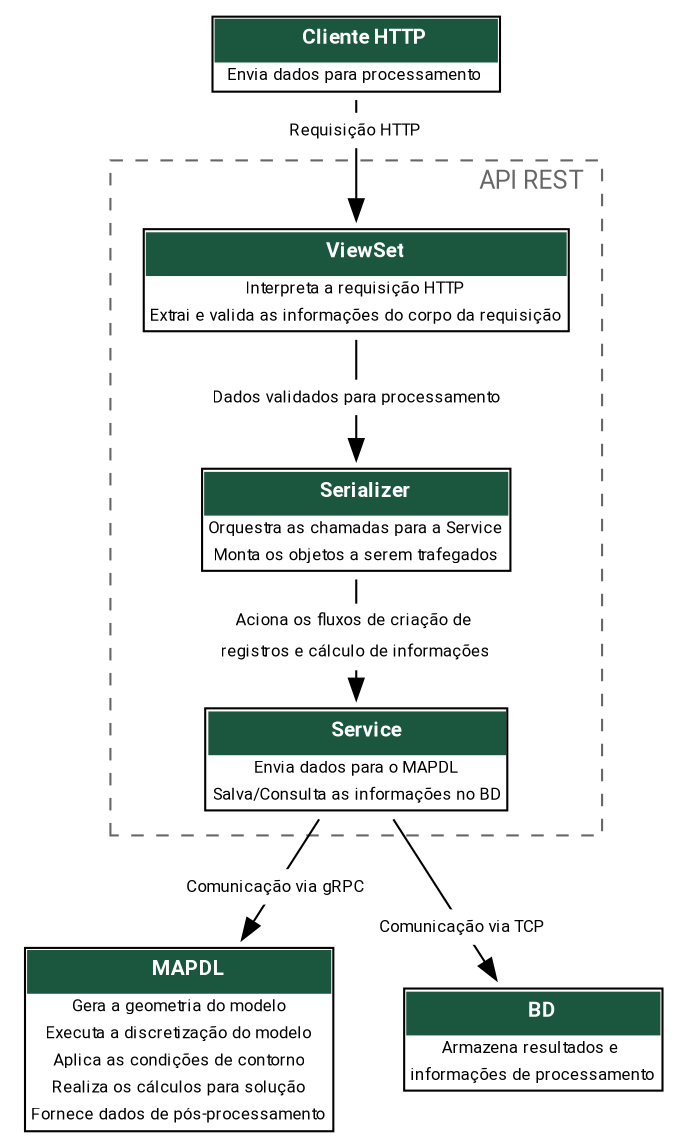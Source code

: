 digraph "API_Fluxo" {
    fontname = "Roboto"
    fontsize = 8
    rankdir = TB
    ranksep = .8
    charset = "utf-8"

    node [
        fontname = "Roboto"
        fontsize = 8
        shape = "plaintext"
    ]

    edge [
        fontname = "Roboto"
        fontsize = 10
        labelloc="c"
        labeldistance=2
    ]

    "HTTPClient" [label=< 
        <TABLE BGCOLOR="white" BORDER="1" CELLBORDER="0" CELLSPACING="0">
            <TR><TD COLSPAN="2" CELLPADDING="5" ALIGN="CENTER" BGCOLOR="#1b563f">
                <FONT FACE="Roboto" COLOR="white" POINT-SIZE="10"><B>Cliente HTTP</B></FONT>
            </TD></TR>
            <TR><TD ALIGN="CENTER"> Envia dados para processamento</TD></TR>
        </TABLE>
    >]

    subgraph cluster_constructal_automate_boundary {
        label="API REST";
		labeljust="r";
        fontname="Roboto";
        fontsize=12;
        style=dashed;
        color="#666666"; // Cor do contorno
        fontcolor="#666666"; // Cor do título

        "ViewSet" [label=< 
            <TABLE BGCOLOR="white" BORDER="1" CELLBORDER="0" CELLSPACING="0">
                <TR><TD COLSPAN="2" CELLPADDING="5" ALIGN="CENTER" BGCOLOR="#1b563f">
                    <FONT FACE="Roboto" COLOR="white" POINT-SIZE="10"><B>ViewSet</B></FONT>
                </TD></TR>
                <TR><TD ALIGN="CENTER">Interpreta a requisição HTTP</TD></TR>
                <TR><TD ALIGN="CENTER">Extrai e valida as informações do corpo da requisição</TD></TR>
            </TABLE>
        >]

        "Serializer" [label=< 
            <TABLE BGCOLOR="white" BORDER="1" CELLBORDER="0" CELLSPACING="0">
                <TR><TD COLSPAN="2" CELLPADDING="5" ALIGN="CENTER" BGCOLOR="#1b563f">
                    <FONT FACE="Roboto" COLOR="white" POINT-SIZE="10"><B>Serializer</B></FONT>
                </TD></TR>
                <TR><TD ALIGN="CENTER">Orquestra as chamadas para a Service</TD></TR>
                <TR><TD ALIGN="CENTER">Monta os objetos a serem trafegados</TD></TR>
            </TABLE>
        >]

        "Service" [label=< 
            <TABLE BGCOLOR="white" BORDER="1" CELLBORDER="0" CELLSPACING="0">
                <TR><TD COLSPAN="2" CELLPADDING="5" ALIGN="CENTER" BGCOLOR="#1b563f">
                    <FONT FACE="Roboto" COLOR="white" POINT-SIZE="10"><B>Service</B></FONT>
                </TD></TR>
                <TR><TD ALIGN="CENTER">Envia dados para o MAPDL</TD></TR>
                <TR><TD ALIGN="CENTER">Salva/Consulta as informações no BD</TD></TR>
            </TABLE>
        >]
    }

    "MAPDL" [label=< 
        <TABLE BGCOLOR="white" BORDER="1" CELLBORDER="0" CELLSPACING="0">
            <TR><TD COLSPAN="2" CELLPADDING="5" ALIGN="CENTER" BGCOLOR="#1b563f">
                <FONT FACE="Roboto" COLOR="white" POINT-SIZE="10"><B>MAPDL</B></FONT>
            </TD></TR>
            <TR><TD ALIGN="CENTER">Gera a geometria do modelo</TD></TR>
            <TR><TD ALIGN="CENTER">Executa a discretização do modelo</TD></TR>
            <TR><TD ALIGN="CENTER">Aplica as condições de contorno</TD></TR>
            <TR><TD ALIGN="CENTER">Realiza os cálculos para solução</TD></TR>
            <TR><TD ALIGN="CENTER">Fornece dados de pós-processamento</TD></TR>
        </TABLE>
    >]
    
    "BD" [label=< 
        <TABLE BGCOLOR="white" BORDER="1" CELLBORDER="0" CELLSPACING="0">
            <TR><TD COLSPAN="2" CELLPADDING="5" ALIGN="CENTER" BGCOLOR="#1b563f">
                <FONT FACE="Roboto" COLOR="white" POINT-SIZE="10"><B>BD</B></FONT>
            </TD></TR>
            <TR><TD ALIGN="CENTER">Armazena resultados e </TD></TR>
            <TR><TD ALIGN="CENTER">informações de processamento</TD></TR>
        </TABLE>
    >]
    
    "HTTPClient" -> "ViewSet" [
        arrowhead="normal"
        fontsize=8
        labeldistance=4.3
        labelangle=0
        headlabel=< 
            <TABLE BGCOLOR="white" BORDER="0" CELLBORDER="0">
                <TR><TD ALIGN="CENTER">Requisição HTTP</TD></TR>
            </TABLE>
        >
    ]

    "ViewSet" -> "Serializer" [
        arrowhead="normal"
        fontsize=8
        labeldistance=3
        labelangle=0
        headlabel=< 
            <TABLE BGCOLOR="white" BORDER="0" CELLBORDER="0">
                <TR><TD ALIGN="CENTER">Dados validados para processamento</TD></TR>
            </TABLE>
        >
    ]

    "Serializer" -> "Service" [
        arrowhead="normal"
        fontsize=8
        labeldistance=3
        labelangle=0
        headlabel=< 
            <TABLE BGCOLOR="white" BORDER="0" CELLBORDER="0">
                <TR><TD ALIGN="CENTER">Aciona os fluxos de criação de </TD></TR>
                <TR><TD ALIGN="CENTER">registros e cálculo de informações</TD></TR>
            </TABLE>
        >
    ]

    "Service" -> "MAPDL" [
        arrowhead="normal"
        fontsize=8
        labeldistance=3
        labelangle=0
        headlabel=< 
            <TABLE BGCOLOR="white" BORDER="0" CELLBORDER="0">
                <TR><TD ALIGN="CENTER">Comunicação via gRPC</TD></TR>
            </TABLE>
        >
    ]

    "Service" -> "BD" [
        arrowhead="normal"
        fontsize=8
        labeldistance=3
        labelangle=0
        headlabel=< 
            <TABLE BGCOLOR="white" BORDER="0" CELLBORDER="0">
                <TR><TD ALIGN="CENTER">Comunicação via TCP</TD></TR>
            </TABLE>
        >
    ]
}

